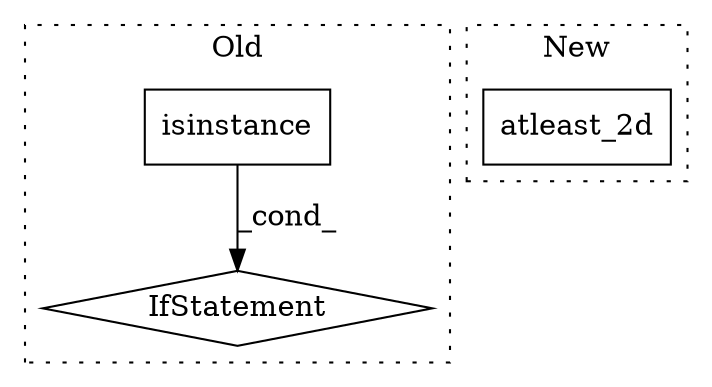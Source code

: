 digraph G {
subgraph cluster0 {
1 [label="isinstance" a="32" s="13511,13537" l="11,1" shape="box"];
3 [label="IfStatement" a="25" s="13507,13538" l="4,2" shape="diamond"];
label = "Old";
style="dotted";
}
subgraph cluster1 {
2 [label="atleast_2d" a="32" s="14018,14032" l="11,1" shape="box"];
label = "New";
style="dotted";
}
1 -> 3 [label="_cond_"];
}